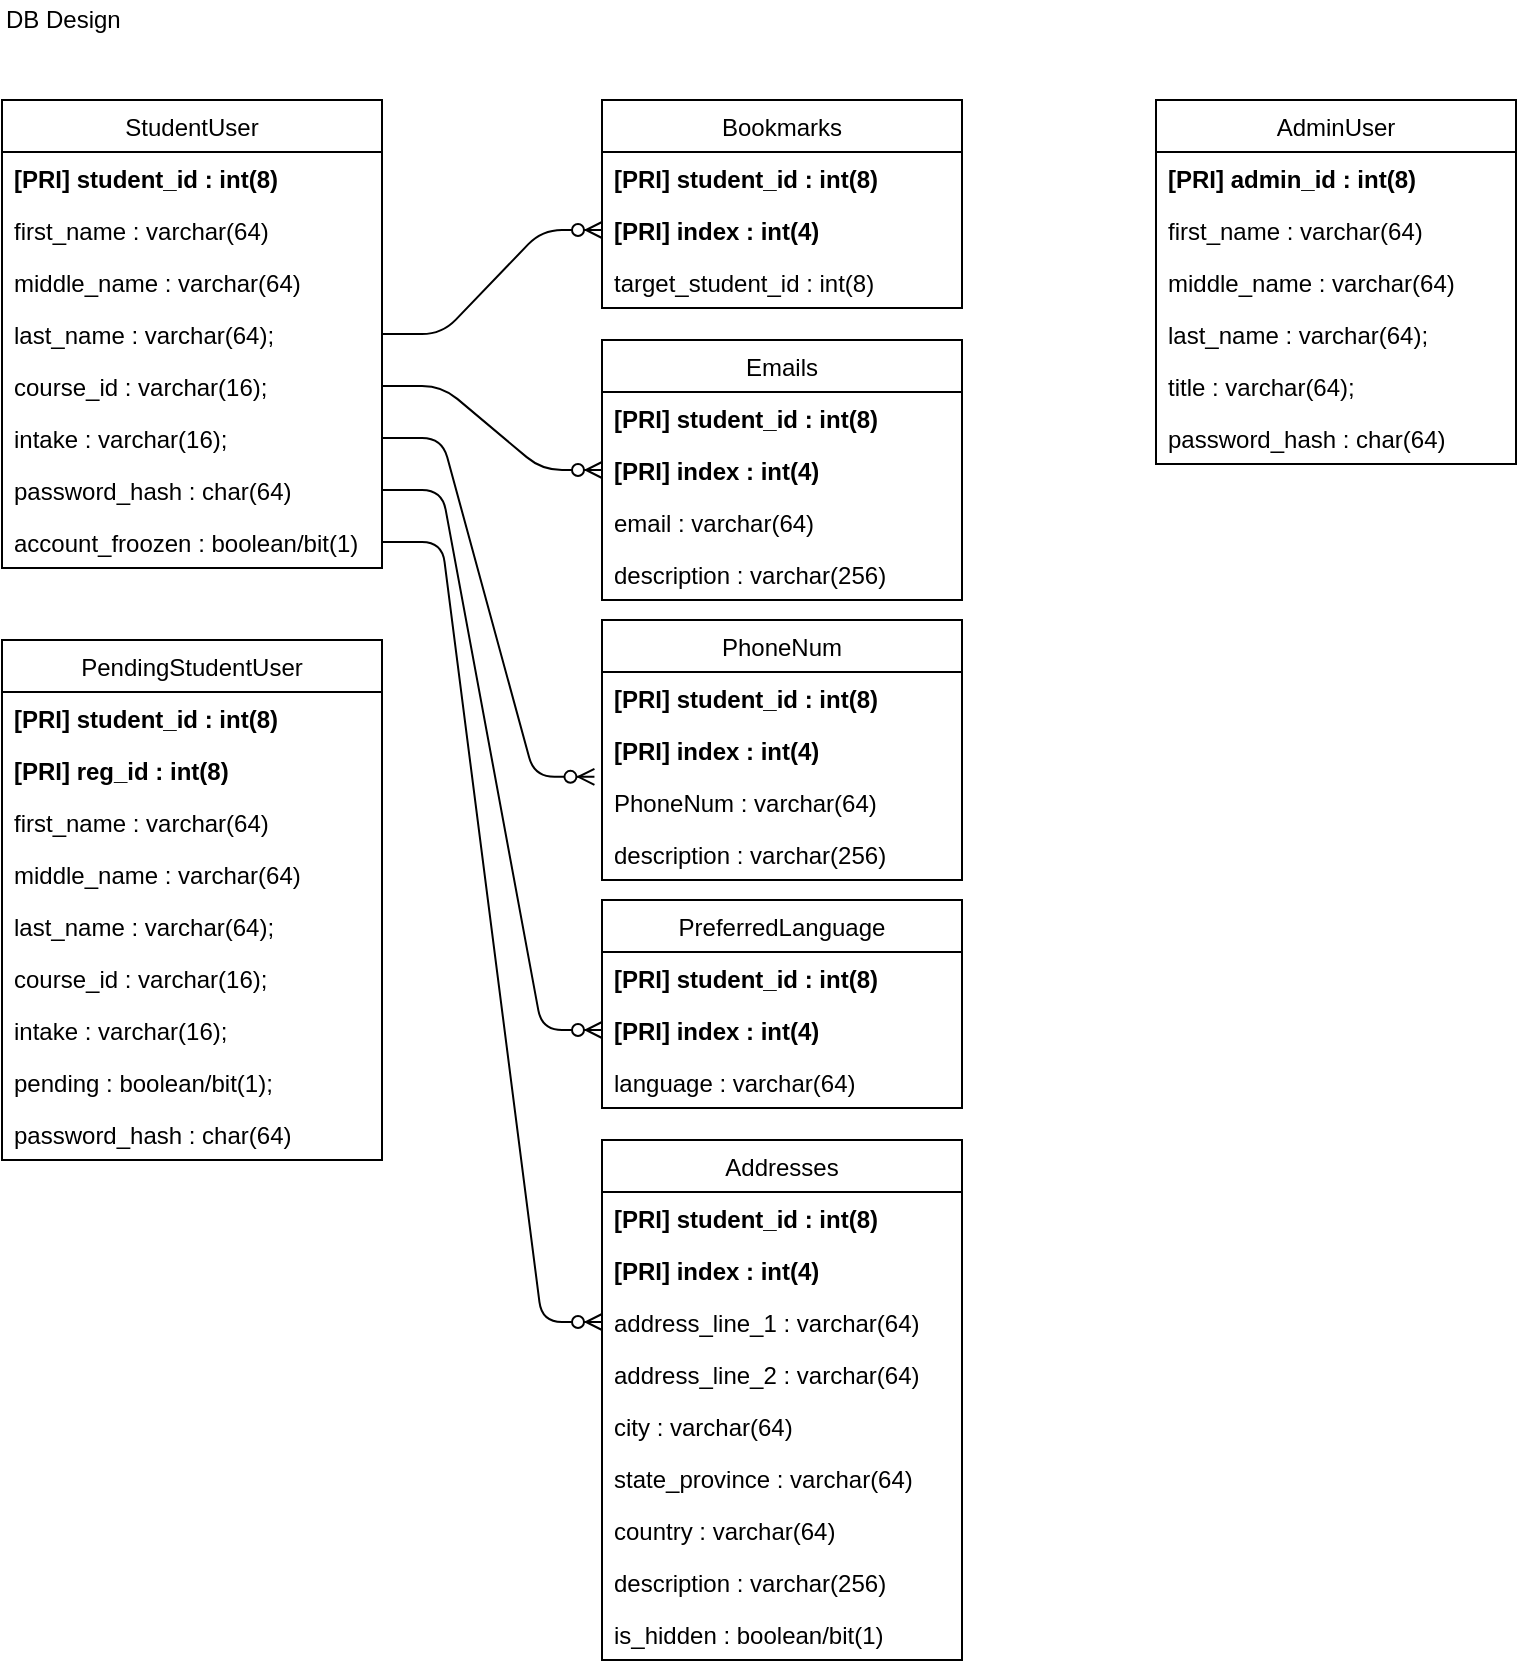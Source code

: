 <mxfile version="14.2.4" type="device"><diagram id="d8PjFfB1xQnJNw-q9c83" name="Page-1"><mxGraphModel dx="1365" dy="774" grid="1" gridSize="10" guides="1" tooltips="1" connect="1" arrows="1" fold="1" page="1" pageScale="1" pageWidth="827" pageHeight="1169" math="0" shadow="0"><root><mxCell id="0"/><mxCell id="1" parent="0"/><mxCell id="TRiY9StyeQT1FLV-50E0-39" value="StudentUser" style="swimlane;fontStyle=0;childLayout=stackLayout;horizontal=1;startSize=26;fillColor=none;horizontalStack=0;resizeParent=1;resizeParentMax=0;resizeLast=0;collapsible=1;marginBottom=0;" vertex="1" parent="1"><mxGeometry x="70" y="100" width="190" height="234" as="geometry"/></mxCell><mxCell id="TRiY9StyeQT1FLV-50E0-40" value="[PRI] student_id : int(8)" style="text;strokeColor=none;fillColor=none;align=left;verticalAlign=top;spacingLeft=4;spacingRight=4;overflow=hidden;rotatable=0;points=[[0,0.5],[1,0.5]];portConstraint=eastwest;fontStyle=1" vertex="1" parent="TRiY9StyeQT1FLV-50E0-39"><mxGeometry y="26" width="190" height="26" as="geometry"/></mxCell><mxCell id="TRiY9StyeQT1FLV-50E0-42" value="first_name : varchar(64)" style="text;strokeColor=none;fillColor=none;align=left;verticalAlign=top;spacingLeft=4;spacingRight=4;overflow=hidden;rotatable=0;points=[[0,0.5],[1,0.5]];portConstraint=eastwest;" vertex="1" parent="TRiY9StyeQT1FLV-50E0-39"><mxGeometry y="52" width="190" height="26" as="geometry"/></mxCell><mxCell id="TRiY9StyeQT1FLV-50E0-46" value="middle_name : varchar(64)" style="text;strokeColor=none;fillColor=none;align=left;verticalAlign=top;spacingLeft=4;spacingRight=4;overflow=hidden;rotatable=0;points=[[0,0.5],[1,0.5]];portConstraint=eastwest;" vertex="1" parent="TRiY9StyeQT1FLV-50E0-39"><mxGeometry y="78" width="190" height="26" as="geometry"/></mxCell><mxCell id="TRiY9StyeQT1FLV-50E0-45" value="last_name : varchar(64);" style="text;strokeColor=none;fillColor=none;align=left;verticalAlign=top;spacingLeft=4;spacingRight=4;overflow=hidden;rotatable=0;points=[[0,0.5],[1,0.5]];portConstraint=eastwest;" vertex="1" parent="TRiY9StyeQT1FLV-50E0-39"><mxGeometry y="104" width="190" height="26" as="geometry"/></mxCell><mxCell id="TRiY9StyeQT1FLV-50E0-47" value="course_id : varchar(16);" style="text;strokeColor=none;fillColor=none;align=left;verticalAlign=top;spacingLeft=4;spacingRight=4;overflow=hidden;rotatable=0;points=[[0,0.5],[1,0.5]];portConstraint=eastwest;" vertex="1" parent="TRiY9StyeQT1FLV-50E0-39"><mxGeometry y="130" width="190" height="26" as="geometry"/></mxCell><mxCell id="TRiY9StyeQT1FLV-50E0-48" value="intake : varchar(16);" style="text;strokeColor=none;fillColor=none;align=left;verticalAlign=top;spacingLeft=4;spacingRight=4;overflow=hidden;rotatable=0;points=[[0,0.5],[1,0.5]];portConstraint=eastwest;" vertex="1" parent="TRiY9StyeQT1FLV-50E0-39"><mxGeometry y="156" width="190" height="26" as="geometry"/></mxCell><mxCell id="TRiY9StyeQT1FLV-50E0-86" value="password_hash : char(64)&#10;&#10;" style="text;strokeColor=none;fillColor=none;align=left;verticalAlign=top;spacingLeft=4;spacingRight=4;overflow=hidden;rotatable=0;points=[[0,0.5],[1,0.5]];portConstraint=eastwest;" vertex="1" parent="TRiY9StyeQT1FLV-50E0-39"><mxGeometry y="182" width="190" height="26" as="geometry"/></mxCell><mxCell id="TRiY9StyeQT1FLV-50E0-60" value="account_froozen : boolean/bit(1)" style="text;strokeColor=none;fillColor=none;align=left;verticalAlign=top;spacingLeft=4;spacingRight=4;overflow=hidden;rotatable=0;points=[[0,0.5],[1,0.5]];portConstraint=eastwest;" vertex="1" parent="TRiY9StyeQT1FLV-50E0-39"><mxGeometry y="208" width="190" height="26" as="geometry"/></mxCell><mxCell id="TRiY9StyeQT1FLV-50E0-44" value="DB Design" style="text;html=1;strokeColor=none;fillColor=none;align=left;verticalAlign=middle;whiteSpace=wrap;rounded=0;" vertex="1" parent="1"><mxGeometry x="70" y="50" width="220" height="20" as="geometry"/></mxCell><mxCell id="TRiY9StyeQT1FLV-50E0-62" value="AdminUser" style="swimlane;fontStyle=0;childLayout=stackLayout;horizontal=1;startSize=26;fillColor=none;horizontalStack=0;resizeParent=1;resizeParentMax=0;resizeLast=0;collapsible=1;marginBottom=0;" vertex="1" parent="1"><mxGeometry x="647" y="100" width="180" height="182" as="geometry"/></mxCell><mxCell id="TRiY9StyeQT1FLV-50E0-63" value="[PRI] admin_id : int(8)" style="text;strokeColor=none;fillColor=none;align=left;verticalAlign=top;spacingLeft=4;spacingRight=4;overflow=hidden;rotatable=0;points=[[0,0.5],[1,0.5]];portConstraint=eastwest;fontStyle=1" vertex="1" parent="TRiY9StyeQT1FLV-50E0-62"><mxGeometry y="26" width="180" height="26" as="geometry"/></mxCell><mxCell id="TRiY9StyeQT1FLV-50E0-64" value="first_name : varchar(64)" style="text;strokeColor=none;fillColor=none;align=left;verticalAlign=top;spacingLeft=4;spacingRight=4;overflow=hidden;rotatable=0;points=[[0,0.5],[1,0.5]];portConstraint=eastwest;" vertex="1" parent="TRiY9StyeQT1FLV-50E0-62"><mxGeometry y="52" width="180" height="26" as="geometry"/></mxCell><mxCell id="TRiY9StyeQT1FLV-50E0-65" value="middle_name : varchar(64)" style="text;strokeColor=none;fillColor=none;align=left;verticalAlign=top;spacingLeft=4;spacingRight=4;overflow=hidden;rotatable=0;points=[[0,0.5],[1,0.5]];portConstraint=eastwest;" vertex="1" parent="TRiY9StyeQT1FLV-50E0-62"><mxGeometry y="78" width="180" height="26" as="geometry"/></mxCell><mxCell id="TRiY9StyeQT1FLV-50E0-66" value="last_name : varchar(64);" style="text;strokeColor=none;fillColor=none;align=left;verticalAlign=top;spacingLeft=4;spacingRight=4;overflow=hidden;rotatable=0;points=[[0,0.5],[1,0.5]];portConstraint=eastwest;" vertex="1" parent="TRiY9StyeQT1FLV-50E0-62"><mxGeometry y="104" width="180" height="26" as="geometry"/></mxCell><mxCell id="TRiY9StyeQT1FLV-50E0-67" value="title : varchar(64);" style="text;strokeColor=none;fillColor=none;align=left;verticalAlign=top;spacingLeft=4;spacingRight=4;overflow=hidden;rotatable=0;points=[[0,0.5],[1,0.5]];portConstraint=eastwest;" vertex="1" parent="TRiY9StyeQT1FLV-50E0-62"><mxGeometry y="130" width="180" height="26" as="geometry"/></mxCell><mxCell id="TRiY9StyeQT1FLV-50E0-88" value="password_hash : char(64)&#10;&#10;" style="text;strokeColor=none;fillColor=none;align=left;verticalAlign=top;spacingLeft=4;spacingRight=4;overflow=hidden;rotatable=0;points=[[0,0.5],[1,0.5]];portConstraint=eastwest;" vertex="1" parent="TRiY9StyeQT1FLV-50E0-62"><mxGeometry y="156" width="180" height="26" as="geometry"/></mxCell><mxCell id="TRiY9StyeQT1FLV-50E0-89" value="PendingStudentUser" style="swimlane;fontStyle=0;childLayout=stackLayout;horizontal=1;startSize=26;fillColor=none;horizontalStack=0;resizeParent=1;resizeParentMax=0;resizeLast=0;collapsible=1;marginBottom=0;" vertex="1" parent="1"><mxGeometry x="70" y="370" width="190" height="260" as="geometry"/></mxCell><mxCell id="TRiY9StyeQT1FLV-50E0-90" value="[PRI] student_id : int(8)" style="text;strokeColor=none;fillColor=none;align=left;verticalAlign=top;spacingLeft=4;spacingRight=4;overflow=hidden;rotatable=0;points=[[0,0.5],[1,0.5]];portConstraint=eastwest;fontStyle=1" vertex="1" parent="TRiY9StyeQT1FLV-50E0-89"><mxGeometry y="26" width="190" height="26" as="geometry"/></mxCell><mxCell id="TRiY9StyeQT1FLV-50E0-98" value="[PRI] reg_id : int(8)" style="text;strokeColor=none;fillColor=none;align=left;verticalAlign=top;spacingLeft=4;spacingRight=4;overflow=hidden;rotatable=0;points=[[0,0.5],[1,0.5]];portConstraint=eastwest;fontStyle=1" vertex="1" parent="TRiY9StyeQT1FLV-50E0-89"><mxGeometry y="52" width="190" height="26" as="geometry"/></mxCell><mxCell id="TRiY9StyeQT1FLV-50E0-91" value="first_name : varchar(64)" style="text;strokeColor=none;fillColor=none;align=left;verticalAlign=top;spacingLeft=4;spacingRight=4;overflow=hidden;rotatable=0;points=[[0,0.5],[1,0.5]];portConstraint=eastwest;" vertex="1" parent="TRiY9StyeQT1FLV-50E0-89"><mxGeometry y="78" width="190" height="26" as="geometry"/></mxCell><mxCell id="TRiY9StyeQT1FLV-50E0-92" value="middle_name : varchar(64)" style="text;strokeColor=none;fillColor=none;align=left;verticalAlign=top;spacingLeft=4;spacingRight=4;overflow=hidden;rotatable=0;points=[[0,0.5],[1,0.5]];portConstraint=eastwest;" vertex="1" parent="TRiY9StyeQT1FLV-50E0-89"><mxGeometry y="104" width="190" height="26" as="geometry"/></mxCell><mxCell id="TRiY9StyeQT1FLV-50E0-93" value="last_name : varchar(64);" style="text;strokeColor=none;fillColor=none;align=left;verticalAlign=top;spacingLeft=4;spacingRight=4;overflow=hidden;rotatable=0;points=[[0,0.5],[1,0.5]];portConstraint=eastwest;" vertex="1" parent="TRiY9StyeQT1FLV-50E0-89"><mxGeometry y="130" width="190" height="26" as="geometry"/></mxCell><mxCell id="TRiY9StyeQT1FLV-50E0-94" value="course_id : varchar(16);" style="text;strokeColor=none;fillColor=none;align=left;verticalAlign=top;spacingLeft=4;spacingRight=4;overflow=hidden;rotatable=0;points=[[0,0.5],[1,0.5]];portConstraint=eastwest;" vertex="1" parent="TRiY9StyeQT1FLV-50E0-89"><mxGeometry y="156" width="190" height="26" as="geometry"/></mxCell><mxCell id="TRiY9StyeQT1FLV-50E0-95" value="intake : varchar(16);" style="text;strokeColor=none;fillColor=none;align=left;verticalAlign=top;spacingLeft=4;spacingRight=4;overflow=hidden;rotatable=0;points=[[0,0.5],[1,0.5]];portConstraint=eastwest;" vertex="1" parent="TRiY9StyeQT1FLV-50E0-89"><mxGeometry y="182" width="190" height="26" as="geometry"/></mxCell><mxCell id="TRiY9StyeQT1FLV-50E0-99" value="pending : boolean/bit(1);" style="text;strokeColor=none;fillColor=none;align=left;verticalAlign=top;spacingLeft=4;spacingRight=4;overflow=hidden;rotatable=0;points=[[0,0.5],[1,0.5]];portConstraint=eastwest;" vertex="1" parent="TRiY9StyeQT1FLV-50E0-89"><mxGeometry y="208" width="190" height="26" as="geometry"/></mxCell><mxCell id="TRiY9StyeQT1FLV-50E0-96" value="password_hash : char(64)&#10;&#10;" style="text;strokeColor=none;fillColor=none;align=left;verticalAlign=top;spacingLeft=4;spacingRight=4;overflow=hidden;rotatable=0;points=[[0,0.5],[1,0.5]];portConstraint=eastwest;" vertex="1" parent="TRiY9StyeQT1FLV-50E0-89"><mxGeometry y="234" width="190" height="26" as="geometry"/></mxCell><mxCell id="TRiY9StyeQT1FLV-50E0-100" value="Bookmarks" style="swimlane;fontStyle=0;childLayout=stackLayout;horizontal=1;startSize=26;fillColor=none;horizontalStack=0;resizeParent=1;resizeParentMax=0;resizeLast=0;collapsible=1;marginBottom=0;" vertex="1" parent="1"><mxGeometry x="370" y="100" width="180" height="104" as="geometry"/></mxCell><mxCell id="TRiY9StyeQT1FLV-50E0-101" value="[PRI] student_id : int(8)" style="text;strokeColor=none;fillColor=none;align=left;verticalAlign=top;spacingLeft=4;spacingRight=4;overflow=hidden;rotatable=0;points=[[0,0.5],[1,0.5]];portConstraint=eastwest;fontStyle=1" vertex="1" parent="TRiY9StyeQT1FLV-50E0-100"><mxGeometry y="26" width="180" height="26" as="geometry"/></mxCell><mxCell id="TRiY9StyeQT1FLV-50E0-107" value="[PRI] index : int(4)" style="text;strokeColor=none;fillColor=none;align=left;verticalAlign=top;spacingLeft=4;spacingRight=4;overflow=hidden;rotatable=0;points=[[0,0.5],[1,0.5]];portConstraint=eastwest;fontStyle=1" vertex="1" parent="TRiY9StyeQT1FLV-50E0-100"><mxGeometry y="52" width="180" height="26" as="geometry"/></mxCell><mxCell id="TRiY9StyeQT1FLV-50E0-102" value="target_student_id : int(8)" style="text;strokeColor=none;fillColor=none;align=left;verticalAlign=top;spacingLeft=4;spacingRight=4;overflow=hidden;rotatable=0;points=[[0,0.5],[1,0.5]];portConstraint=eastwest;" vertex="1" parent="TRiY9StyeQT1FLV-50E0-100"><mxGeometry y="78" width="180" height="26" as="geometry"/></mxCell><mxCell id="TRiY9StyeQT1FLV-50E0-108" value="Emails" style="swimlane;fontStyle=0;childLayout=stackLayout;horizontal=1;startSize=26;fillColor=none;horizontalStack=0;resizeParent=1;resizeParentMax=0;resizeLast=0;collapsible=1;marginBottom=0;" vertex="1" parent="1"><mxGeometry x="370" y="220" width="180" height="130" as="geometry"/></mxCell><mxCell id="TRiY9StyeQT1FLV-50E0-109" value="[PRI] student_id : int(8)" style="text;strokeColor=none;fillColor=none;align=left;verticalAlign=top;spacingLeft=4;spacingRight=4;overflow=hidden;rotatable=0;points=[[0,0.5],[1,0.5]];portConstraint=eastwest;fontStyle=1" vertex="1" parent="TRiY9StyeQT1FLV-50E0-108"><mxGeometry y="26" width="180" height="26" as="geometry"/></mxCell><mxCell id="TRiY9StyeQT1FLV-50E0-110" value="[PRI] index : int(4)" style="text;strokeColor=none;fillColor=none;align=left;verticalAlign=top;spacingLeft=4;spacingRight=4;overflow=hidden;rotatable=0;points=[[0,0.5],[1,0.5]];portConstraint=eastwest;fontStyle=1" vertex="1" parent="TRiY9StyeQT1FLV-50E0-108"><mxGeometry y="52" width="180" height="26" as="geometry"/></mxCell><mxCell id="TRiY9StyeQT1FLV-50E0-112" value="email : varchar(64)" style="text;strokeColor=none;fillColor=none;align=left;verticalAlign=top;spacingLeft=4;spacingRight=4;overflow=hidden;rotatable=0;points=[[0,0.5],[1,0.5]];portConstraint=eastwest;" vertex="1" parent="TRiY9StyeQT1FLV-50E0-108"><mxGeometry y="78" width="180" height="26" as="geometry"/></mxCell><mxCell id="TRiY9StyeQT1FLV-50E0-111" value="description : varchar(256)" style="text;strokeColor=none;fillColor=none;align=left;verticalAlign=top;spacingLeft=4;spacingRight=4;overflow=hidden;rotatable=0;points=[[0,0.5],[1,0.5]];portConstraint=eastwest;" vertex="1" parent="TRiY9StyeQT1FLV-50E0-108"><mxGeometry y="104" width="180" height="26" as="geometry"/></mxCell><mxCell id="TRiY9StyeQT1FLV-50E0-113" value="PhoneNum" style="swimlane;fontStyle=0;childLayout=stackLayout;horizontal=1;startSize=26;fillColor=none;horizontalStack=0;resizeParent=1;resizeParentMax=0;resizeLast=0;collapsible=1;marginBottom=0;" vertex="1" parent="1"><mxGeometry x="370" y="360" width="180" height="130" as="geometry"/></mxCell><mxCell id="TRiY9StyeQT1FLV-50E0-114" value="[PRI] student_id : int(8)" style="text;strokeColor=none;fillColor=none;align=left;verticalAlign=top;spacingLeft=4;spacingRight=4;overflow=hidden;rotatable=0;points=[[0,0.5],[1,0.5]];portConstraint=eastwest;fontStyle=1" vertex="1" parent="TRiY9StyeQT1FLV-50E0-113"><mxGeometry y="26" width="180" height="26" as="geometry"/></mxCell><mxCell id="TRiY9StyeQT1FLV-50E0-115" value="[PRI] index : int(4)" style="text;strokeColor=none;fillColor=none;align=left;verticalAlign=top;spacingLeft=4;spacingRight=4;overflow=hidden;rotatable=0;points=[[0,0.5],[1,0.5]];portConstraint=eastwest;fontStyle=1" vertex="1" parent="TRiY9StyeQT1FLV-50E0-113"><mxGeometry y="52" width="180" height="26" as="geometry"/></mxCell><mxCell id="TRiY9StyeQT1FLV-50E0-116" value="PhoneNum : varchar(64)" style="text;strokeColor=none;fillColor=none;align=left;verticalAlign=top;spacingLeft=4;spacingRight=4;overflow=hidden;rotatable=0;points=[[0,0.5],[1,0.5]];portConstraint=eastwest;" vertex="1" parent="TRiY9StyeQT1FLV-50E0-113"><mxGeometry y="78" width="180" height="26" as="geometry"/></mxCell><mxCell id="TRiY9StyeQT1FLV-50E0-117" value="description : varchar(256)" style="text;strokeColor=none;fillColor=none;align=left;verticalAlign=top;spacingLeft=4;spacingRight=4;overflow=hidden;rotatable=0;points=[[0,0.5],[1,0.5]];portConstraint=eastwest;" vertex="1" parent="TRiY9StyeQT1FLV-50E0-113"><mxGeometry y="104" width="180" height="26" as="geometry"/></mxCell><mxCell id="TRiY9StyeQT1FLV-50E0-119" value="PreferredLanguage" style="swimlane;fontStyle=0;childLayout=stackLayout;horizontal=1;startSize=26;fillColor=none;horizontalStack=0;resizeParent=1;resizeParentMax=0;resizeLast=0;collapsible=1;marginBottom=0;" vertex="1" parent="1"><mxGeometry x="370" y="500" width="180" height="104" as="geometry"/></mxCell><mxCell id="TRiY9StyeQT1FLV-50E0-120" value="[PRI] student_id : int(8)" style="text;strokeColor=none;fillColor=none;align=left;verticalAlign=top;spacingLeft=4;spacingRight=4;overflow=hidden;rotatable=0;points=[[0,0.5],[1,0.5]];portConstraint=eastwest;fontStyle=1" vertex="1" parent="TRiY9StyeQT1FLV-50E0-119"><mxGeometry y="26" width="180" height="26" as="geometry"/></mxCell><mxCell id="TRiY9StyeQT1FLV-50E0-121" value="[PRI] index : int(4)" style="text;strokeColor=none;fillColor=none;align=left;verticalAlign=top;spacingLeft=4;spacingRight=4;overflow=hidden;rotatable=0;points=[[0,0.5],[1,0.5]];portConstraint=eastwest;fontStyle=1" vertex="1" parent="TRiY9StyeQT1FLV-50E0-119"><mxGeometry y="52" width="180" height="26" as="geometry"/></mxCell><mxCell id="TRiY9StyeQT1FLV-50E0-122" value="language : varchar(64)" style="text;strokeColor=none;fillColor=none;align=left;verticalAlign=top;spacingLeft=4;spacingRight=4;overflow=hidden;rotatable=0;points=[[0,0.5],[1,0.5]];portConstraint=eastwest;" vertex="1" parent="TRiY9StyeQT1FLV-50E0-119"><mxGeometry y="78" width="180" height="26" as="geometry"/></mxCell><mxCell id="TRiY9StyeQT1FLV-50E0-124" value="Addresses" style="swimlane;fontStyle=0;childLayout=stackLayout;horizontal=1;startSize=26;fillColor=none;horizontalStack=0;resizeParent=1;resizeParentMax=0;resizeLast=0;collapsible=1;marginBottom=0;" vertex="1" parent="1"><mxGeometry x="370" y="620" width="180" height="260" as="geometry"/></mxCell><mxCell id="TRiY9StyeQT1FLV-50E0-125" value="[PRI] student_id : int(8)" style="text;strokeColor=none;fillColor=none;align=left;verticalAlign=top;spacingLeft=4;spacingRight=4;overflow=hidden;rotatable=0;points=[[0,0.5],[1,0.5]];portConstraint=eastwest;fontStyle=1" vertex="1" parent="TRiY9StyeQT1FLV-50E0-124"><mxGeometry y="26" width="180" height="26" as="geometry"/></mxCell><mxCell id="TRiY9StyeQT1FLV-50E0-126" value="[PRI] index : int(4)" style="text;strokeColor=none;fillColor=none;align=left;verticalAlign=top;spacingLeft=4;spacingRight=4;overflow=hidden;rotatable=0;points=[[0,0.5],[1,0.5]];portConstraint=eastwest;fontStyle=1" vertex="1" parent="TRiY9StyeQT1FLV-50E0-124"><mxGeometry y="52" width="180" height="26" as="geometry"/></mxCell><mxCell id="TRiY9StyeQT1FLV-50E0-127" value="address_line_1 : varchar(64)" style="text;strokeColor=none;fillColor=none;align=left;verticalAlign=top;spacingLeft=4;spacingRight=4;overflow=hidden;rotatable=0;points=[[0,0.5],[1,0.5]];portConstraint=eastwest;" vertex="1" parent="TRiY9StyeQT1FLV-50E0-124"><mxGeometry y="78" width="180" height="26" as="geometry"/></mxCell><mxCell id="TRiY9StyeQT1FLV-50E0-129" value="address_line_2 : varchar(64)" style="text;strokeColor=none;fillColor=none;align=left;verticalAlign=top;spacingLeft=4;spacingRight=4;overflow=hidden;rotatable=0;points=[[0,0.5],[1,0.5]];portConstraint=eastwest;" vertex="1" parent="TRiY9StyeQT1FLV-50E0-124"><mxGeometry y="104" width="180" height="26" as="geometry"/></mxCell><mxCell id="TRiY9StyeQT1FLV-50E0-128" value="city : varchar(64)" style="text;strokeColor=none;fillColor=none;align=left;verticalAlign=top;spacingLeft=4;spacingRight=4;overflow=hidden;rotatable=0;points=[[0,0.5],[1,0.5]];portConstraint=eastwest;" vertex="1" parent="TRiY9StyeQT1FLV-50E0-124"><mxGeometry y="130" width="180" height="26" as="geometry"/></mxCell><mxCell id="TRiY9StyeQT1FLV-50E0-131" value="state_province : varchar(64)" style="text;strokeColor=none;fillColor=none;align=left;verticalAlign=top;spacingLeft=4;spacingRight=4;overflow=hidden;rotatable=0;points=[[0,0.5],[1,0.5]];portConstraint=eastwest;" vertex="1" parent="TRiY9StyeQT1FLV-50E0-124"><mxGeometry y="156" width="180" height="26" as="geometry"/></mxCell><mxCell id="TRiY9StyeQT1FLV-50E0-132" value="country : varchar(64)" style="text;strokeColor=none;fillColor=none;align=left;verticalAlign=top;spacingLeft=4;spacingRight=4;overflow=hidden;rotatable=0;points=[[0,0.5],[1,0.5]];portConstraint=eastwest;" vertex="1" parent="TRiY9StyeQT1FLV-50E0-124"><mxGeometry y="182" width="180" height="26" as="geometry"/></mxCell><mxCell id="TRiY9StyeQT1FLV-50E0-133" value="description : varchar(256)" style="text;strokeColor=none;fillColor=none;align=left;verticalAlign=top;spacingLeft=4;spacingRight=4;overflow=hidden;rotatable=0;points=[[0,0.5],[1,0.5]];portConstraint=eastwest;" vertex="1" parent="TRiY9StyeQT1FLV-50E0-124"><mxGeometry y="208" width="180" height="26" as="geometry"/></mxCell><mxCell id="TRiY9StyeQT1FLV-50E0-130" value="is_hidden : boolean/bit(1)" style="text;strokeColor=none;fillColor=none;align=left;verticalAlign=top;spacingLeft=4;spacingRight=4;overflow=hidden;rotatable=0;points=[[0,0.5],[1,0.5]];portConstraint=eastwest;" vertex="1" parent="TRiY9StyeQT1FLV-50E0-124"><mxGeometry y="234" width="180" height="26" as="geometry"/></mxCell><mxCell id="TRiY9StyeQT1FLV-50E0-134" value="" style="edgeStyle=entityRelationEdgeStyle;fontSize=12;html=1;endArrow=ERzeroToMany;endFill=1;exitX=1;exitY=0.5;exitDx=0;exitDy=0;" edge="1" parent="1" source="TRiY9StyeQT1FLV-50E0-47" target="TRiY9StyeQT1FLV-50E0-110"><mxGeometry width="100" height="100" relative="1" as="geometry"><mxPoint x="290" y="230" as="sourcePoint"/><mxPoint x="390" y="130" as="targetPoint"/></mxGeometry></mxCell><mxCell id="TRiY9StyeQT1FLV-50E0-135" value="" style="edgeStyle=entityRelationEdgeStyle;fontSize=12;html=1;endArrow=ERzeroToMany;endFill=1;exitX=1;exitY=0.5;exitDx=0;exitDy=0;entryX=-0.021;entryY=1.016;entryDx=0;entryDy=0;entryPerimeter=0;" edge="1" parent="1" source="TRiY9StyeQT1FLV-50E0-48" target="TRiY9StyeQT1FLV-50E0-115"><mxGeometry width="100" height="100" relative="1" as="geometry"><mxPoint x="270" y="253.0" as="sourcePoint"/><mxPoint x="410" y="295" as="targetPoint"/></mxGeometry></mxCell><mxCell id="TRiY9StyeQT1FLV-50E0-136" value="" style="edgeStyle=entityRelationEdgeStyle;fontSize=12;html=1;endArrow=ERzeroToMany;endFill=1;entryX=0;entryY=0.5;entryDx=0;entryDy=0;" edge="1" parent="1" source="TRiY9StyeQT1FLV-50E0-86" target="TRiY9StyeQT1FLV-50E0-121"><mxGeometry width="100" height="100" relative="1" as="geometry"><mxPoint x="270" y="279" as="sourcePoint"/><mxPoint x="406.22" y="448.416" as="targetPoint"/></mxGeometry></mxCell><mxCell id="TRiY9StyeQT1FLV-50E0-137" value="" style="edgeStyle=entityRelationEdgeStyle;fontSize=12;html=1;endArrow=ERzeroToMany;endFill=1;entryX=0;entryY=0.5;entryDx=0;entryDy=0;exitX=1;exitY=0.5;exitDx=0;exitDy=0;" edge="1" parent="1" source="TRiY9StyeQT1FLV-50E0-60" target="TRiY9StyeQT1FLV-50E0-127"><mxGeometry width="100" height="100" relative="1" as="geometry"><mxPoint x="270" y="305" as="sourcePoint"/><mxPoint x="410" y="575" as="targetPoint"/></mxGeometry></mxCell><mxCell id="TRiY9StyeQT1FLV-50E0-138" value="" style="edgeStyle=entityRelationEdgeStyle;fontSize=12;html=1;endArrow=ERzeroToMany;endFill=1;exitX=1;exitY=0.5;exitDx=0;exitDy=0;entryX=0;entryY=0.5;entryDx=0;entryDy=0;" edge="1" parent="1" source="TRiY9StyeQT1FLV-50E0-45" target="TRiY9StyeQT1FLV-50E0-107"><mxGeometry width="100" height="100" relative="1" as="geometry"><mxPoint x="270" y="253" as="sourcePoint"/><mxPoint x="410" y="295.0" as="targetPoint"/></mxGeometry></mxCell></root></mxGraphModel></diagram></mxfile>